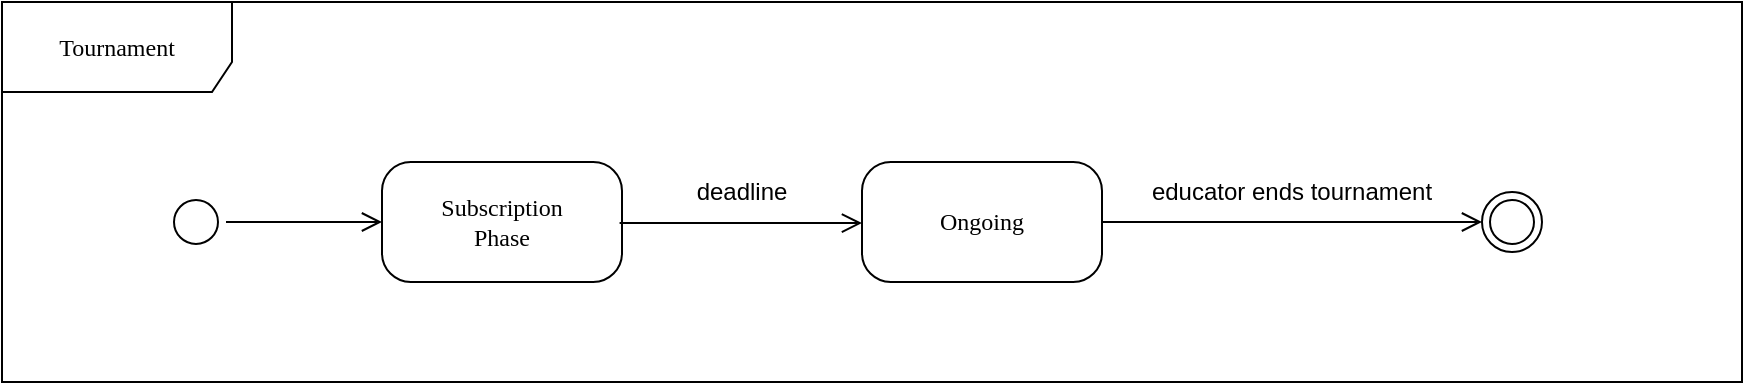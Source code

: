 <mxfile version="22.0.3" type="device">
  <diagram name="Page-1" id="58cdce13-f638-feb5-8d6f-7d28b1aa9fa0">
    <mxGraphModel dx="992" dy="654" grid="1" gridSize="10" guides="1" tooltips="1" connect="1" arrows="1" fold="1" page="1" pageScale="1" pageWidth="1100" pageHeight="850" background="none" math="0" shadow="0">
      <root>
        <mxCell id="0" />
        <mxCell id="1" parent="0" />
        <mxCell id="2a3bc250acf0617d-8" value="Tournament" style="shape=umlFrame;whiteSpace=wrap;html=1;rounded=1;shadow=0;comic=0;labelBackgroundColor=none;strokeWidth=1;fontFamily=Verdana;fontSize=12;align=center;fillColor=none;width=115;height=45;" parent="1" vertex="1">
          <mxGeometry x="120" y="270" width="870" height="190" as="geometry" />
        </mxCell>
        <mxCell id="382b91b5511bd0f7-1" value="" style="ellipse;html=1;shape=startState;rounded=1;shadow=0;comic=0;labelBackgroundColor=none;fontFamily=Verdana;fontSize=12;align=center;direction=south;" parent="1" vertex="1">
          <mxGeometry x="202" y="365" width="30" height="30" as="geometry" />
        </mxCell>
        <mxCell id="382b91b5511bd0f7-6" value="Subscription &lt;br&gt;Phase" style="rounded=1;whiteSpace=wrap;html=1;arcSize=24;shadow=0;comic=0;labelBackgroundColor=none;fontFamily=Verdana;fontSize=12;align=center;" parent="1" vertex="1">
          <mxGeometry x="310" y="350" width="120" height="60" as="geometry" />
        </mxCell>
        <mxCell id="382b91b5511bd0f7-7" value="Ongoing" style="rounded=1;whiteSpace=wrap;html=1;arcSize=24;shadow=0;comic=0;labelBackgroundColor=none;fontFamily=Verdana;fontSize=12;align=center;" parent="1" vertex="1">
          <mxGeometry x="550" y="350" width="120" height="60" as="geometry" />
        </mxCell>
        <mxCell id="2a3bc250acf0617d-9" style="edgeStyle=orthogonalEdgeStyle;html=1;labelBackgroundColor=none;endArrow=open;endSize=8;fontFamily=Verdana;fontSize=12;align=left;fontColor=default;" parent="1" source="382b91b5511bd0f7-1" target="382b91b5511bd0f7-6" edge="1">
          <mxGeometry relative="1" as="geometry" />
        </mxCell>
        <mxCell id="2a3bc250acf0617d-10" style="edgeStyle=orthogonalEdgeStyle;html=1;labelBackgroundColor=none;endArrow=open;endSize=8;fontFamily=Verdana;fontSize=12;align=left;exitX=0.99;exitY=0.592;exitDx=0;exitDy=0;exitPerimeter=0;fontColor=default;" parent="1" target="382b91b5511bd0f7-7" edge="1">
          <mxGeometry relative="1" as="geometry">
            <Array as="points">
              <mxPoint x="550" y="380" />
              <mxPoint x="550" y="380" />
            </Array>
            <mxPoint x="428.8" y="380.52" as="sourcePoint" />
            <mxPoint x="550" y="378" as="targetPoint" />
          </mxGeometry>
        </mxCell>
        <mxCell id="2a3bc250acf0617d-11" style="edgeStyle=orthogonalEdgeStyle;html=1;entryX=0;entryY=0.5;labelBackgroundColor=none;endArrow=open;endSize=8;fontFamily=Verdana;fontSize=12;align=left;entryDx=0;entryDy=0;exitX=1;exitY=0.5;exitDx=0;exitDy=0;fontColor=default;" parent="1" source="382b91b5511bd0f7-7" edge="1">
          <mxGeometry relative="1" as="geometry">
            <mxPoint x="720" y="380" as="sourcePoint" />
            <Array as="points">
              <mxPoint x="710" y="380" />
              <mxPoint x="710" y="380" />
            </Array>
            <mxPoint x="860.0" y="380" as="targetPoint" />
          </mxGeometry>
        </mxCell>
        <mxCell id="bV7B6O8-BSonbPtz_pfU-1" value="" style="ellipse;html=1;shape=endState;labelBackgroundColor=none;" parent="1" vertex="1">
          <mxGeometry x="860" y="365" width="30" height="30" as="geometry" />
        </mxCell>
        <mxCell id="bV7B6O8-BSonbPtz_pfU-2" value="deadline" style="text;html=1;strokeColor=none;fillColor=none;align=center;verticalAlign=middle;whiteSpace=wrap;rounded=0;labelBackgroundColor=none;" parent="1" vertex="1">
          <mxGeometry x="460" y="350" width="60" height="30" as="geometry" />
        </mxCell>
        <mxCell id="bV7B6O8-BSonbPtz_pfU-3" value="educator ends tournament" style="text;html=1;strokeColor=none;fillColor=none;align=center;verticalAlign=middle;whiteSpace=wrap;rounded=0;labelBackgroundColor=none;" parent="1" vertex="1">
          <mxGeometry x="680" y="335" width="170" height="60" as="geometry" />
        </mxCell>
      </root>
    </mxGraphModel>
  </diagram>
</mxfile>
